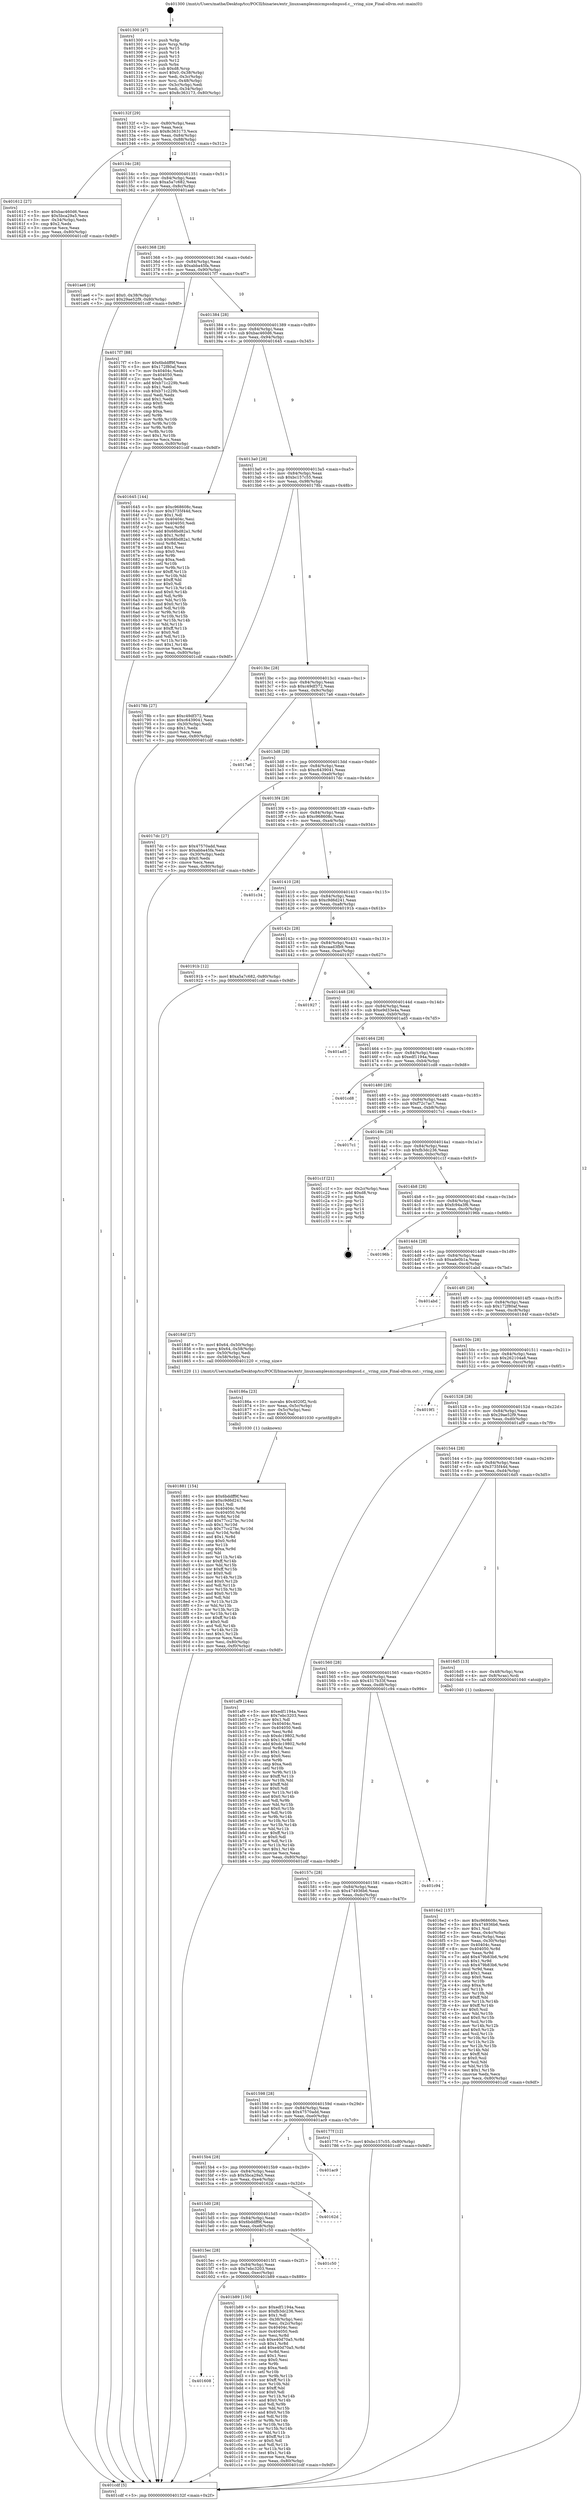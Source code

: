 digraph "0x401300" {
  label = "0x401300 (/mnt/c/Users/mathe/Desktop/tcc/POCII/binaries/extr_linuxsamplesmicmpssdmpssd.c__vring_size_Final-ollvm.out::main(0))"
  labelloc = "t"
  node[shape=record]

  Entry [label="",width=0.3,height=0.3,shape=circle,fillcolor=black,style=filled]
  "0x40132f" [label="{
     0x40132f [29]\l
     | [instrs]\l
     &nbsp;&nbsp;0x40132f \<+3\>: mov -0x80(%rbp),%eax\l
     &nbsp;&nbsp;0x401332 \<+2\>: mov %eax,%ecx\l
     &nbsp;&nbsp;0x401334 \<+6\>: sub $0x8c363173,%ecx\l
     &nbsp;&nbsp;0x40133a \<+6\>: mov %eax,-0x84(%rbp)\l
     &nbsp;&nbsp;0x401340 \<+6\>: mov %ecx,-0x88(%rbp)\l
     &nbsp;&nbsp;0x401346 \<+6\>: je 0000000000401612 \<main+0x312\>\l
  }"]
  "0x401612" [label="{
     0x401612 [27]\l
     | [instrs]\l
     &nbsp;&nbsp;0x401612 \<+5\>: mov $0xbac460d6,%eax\l
     &nbsp;&nbsp;0x401617 \<+5\>: mov $0x5bca29a5,%ecx\l
     &nbsp;&nbsp;0x40161c \<+3\>: mov -0x34(%rbp),%edx\l
     &nbsp;&nbsp;0x40161f \<+3\>: cmp $0x2,%edx\l
     &nbsp;&nbsp;0x401622 \<+3\>: cmovne %ecx,%eax\l
     &nbsp;&nbsp;0x401625 \<+3\>: mov %eax,-0x80(%rbp)\l
     &nbsp;&nbsp;0x401628 \<+5\>: jmp 0000000000401cdf \<main+0x9df\>\l
  }"]
  "0x40134c" [label="{
     0x40134c [28]\l
     | [instrs]\l
     &nbsp;&nbsp;0x40134c \<+5\>: jmp 0000000000401351 \<main+0x51\>\l
     &nbsp;&nbsp;0x401351 \<+6\>: mov -0x84(%rbp),%eax\l
     &nbsp;&nbsp;0x401357 \<+5\>: sub $0xa5a7c682,%eax\l
     &nbsp;&nbsp;0x40135c \<+6\>: mov %eax,-0x8c(%rbp)\l
     &nbsp;&nbsp;0x401362 \<+6\>: je 0000000000401ae6 \<main+0x7e6\>\l
  }"]
  "0x401cdf" [label="{
     0x401cdf [5]\l
     | [instrs]\l
     &nbsp;&nbsp;0x401cdf \<+5\>: jmp 000000000040132f \<main+0x2f\>\l
  }"]
  "0x401300" [label="{
     0x401300 [47]\l
     | [instrs]\l
     &nbsp;&nbsp;0x401300 \<+1\>: push %rbp\l
     &nbsp;&nbsp;0x401301 \<+3\>: mov %rsp,%rbp\l
     &nbsp;&nbsp;0x401304 \<+2\>: push %r15\l
     &nbsp;&nbsp;0x401306 \<+2\>: push %r14\l
     &nbsp;&nbsp;0x401308 \<+2\>: push %r13\l
     &nbsp;&nbsp;0x40130a \<+2\>: push %r12\l
     &nbsp;&nbsp;0x40130c \<+1\>: push %rbx\l
     &nbsp;&nbsp;0x40130d \<+7\>: sub $0xd8,%rsp\l
     &nbsp;&nbsp;0x401314 \<+7\>: movl $0x0,-0x38(%rbp)\l
     &nbsp;&nbsp;0x40131b \<+3\>: mov %edi,-0x3c(%rbp)\l
     &nbsp;&nbsp;0x40131e \<+4\>: mov %rsi,-0x48(%rbp)\l
     &nbsp;&nbsp;0x401322 \<+3\>: mov -0x3c(%rbp),%edi\l
     &nbsp;&nbsp;0x401325 \<+3\>: mov %edi,-0x34(%rbp)\l
     &nbsp;&nbsp;0x401328 \<+7\>: movl $0x8c363173,-0x80(%rbp)\l
  }"]
  Exit [label="",width=0.3,height=0.3,shape=circle,fillcolor=black,style=filled,peripheries=2]
  "0x401ae6" [label="{
     0x401ae6 [19]\l
     | [instrs]\l
     &nbsp;&nbsp;0x401ae6 \<+7\>: movl $0x0,-0x38(%rbp)\l
     &nbsp;&nbsp;0x401aed \<+7\>: movl $0x29ae52f9,-0x80(%rbp)\l
     &nbsp;&nbsp;0x401af4 \<+5\>: jmp 0000000000401cdf \<main+0x9df\>\l
  }"]
  "0x401368" [label="{
     0x401368 [28]\l
     | [instrs]\l
     &nbsp;&nbsp;0x401368 \<+5\>: jmp 000000000040136d \<main+0x6d\>\l
     &nbsp;&nbsp;0x40136d \<+6\>: mov -0x84(%rbp),%eax\l
     &nbsp;&nbsp;0x401373 \<+5\>: sub $0xabba45fa,%eax\l
     &nbsp;&nbsp;0x401378 \<+6\>: mov %eax,-0x90(%rbp)\l
     &nbsp;&nbsp;0x40137e \<+6\>: je 00000000004017f7 \<main+0x4f7\>\l
  }"]
  "0x401608" [label="{
     0x401608\l
  }", style=dashed]
  "0x4017f7" [label="{
     0x4017f7 [88]\l
     | [instrs]\l
     &nbsp;&nbsp;0x4017f7 \<+5\>: mov $0x6bddff9f,%eax\l
     &nbsp;&nbsp;0x4017fc \<+5\>: mov $0x172f80af,%ecx\l
     &nbsp;&nbsp;0x401801 \<+7\>: mov 0x40404c,%edx\l
     &nbsp;&nbsp;0x401808 \<+7\>: mov 0x404050,%esi\l
     &nbsp;&nbsp;0x40180f \<+2\>: mov %edx,%edi\l
     &nbsp;&nbsp;0x401811 \<+6\>: add $0xb71c229b,%edi\l
     &nbsp;&nbsp;0x401817 \<+3\>: sub $0x1,%edi\l
     &nbsp;&nbsp;0x40181a \<+6\>: sub $0xb71c229b,%edi\l
     &nbsp;&nbsp;0x401820 \<+3\>: imul %edi,%edx\l
     &nbsp;&nbsp;0x401823 \<+3\>: and $0x1,%edx\l
     &nbsp;&nbsp;0x401826 \<+3\>: cmp $0x0,%edx\l
     &nbsp;&nbsp;0x401829 \<+4\>: sete %r8b\l
     &nbsp;&nbsp;0x40182d \<+3\>: cmp $0xa,%esi\l
     &nbsp;&nbsp;0x401830 \<+4\>: setl %r9b\l
     &nbsp;&nbsp;0x401834 \<+3\>: mov %r8b,%r10b\l
     &nbsp;&nbsp;0x401837 \<+3\>: and %r9b,%r10b\l
     &nbsp;&nbsp;0x40183a \<+3\>: xor %r9b,%r8b\l
     &nbsp;&nbsp;0x40183d \<+3\>: or %r8b,%r10b\l
     &nbsp;&nbsp;0x401840 \<+4\>: test $0x1,%r10b\l
     &nbsp;&nbsp;0x401844 \<+3\>: cmovne %ecx,%eax\l
     &nbsp;&nbsp;0x401847 \<+3\>: mov %eax,-0x80(%rbp)\l
     &nbsp;&nbsp;0x40184a \<+5\>: jmp 0000000000401cdf \<main+0x9df\>\l
  }"]
  "0x401384" [label="{
     0x401384 [28]\l
     | [instrs]\l
     &nbsp;&nbsp;0x401384 \<+5\>: jmp 0000000000401389 \<main+0x89\>\l
     &nbsp;&nbsp;0x401389 \<+6\>: mov -0x84(%rbp),%eax\l
     &nbsp;&nbsp;0x40138f \<+5\>: sub $0xbac460d6,%eax\l
     &nbsp;&nbsp;0x401394 \<+6\>: mov %eax,-0x94(%rbp)\l
     &nbsp;&nbsp;0x40139a \<+6\>: je 0000000000401645 \<main+0x345\>\l
  }"]
  "0x401b89" [label="{
     0x401b89 [150]\l
     | [instrs]\l
     &nbsp;&nbsp;0x401b89 \<+5\>: mov $0xedf1194a,%eax\l
     &nbsp;&nbsp;0x401b8e \<+5\>: mov $0xfb3dc236,%ecx\l
     &nbsp;&nbsp;0x401b93 \<+2\>: mov $0x1,%dl\l
     &nbsp;&nbsp;0x401b95 \<+3\>: mov -0x38(%rbp),%esi\l
     &nbsp;&nbsp;0x401b98 \<+3\>: mov %esi,-0x2c(%rbp)\l
     &nbsp;&nbsp;0x401b9b \<+7\>: mov 0x40404c,%esi\l
     &nbsp;&nbsp;0x401ba2 \<+7\>: mov 0x404050,%edi\l
     &nbsp;&nbsp;0x401ba9 \<+3\>: mov %esi,%r8d\l
     &nbsp;&nbsp;0x401bac \<+7\>: sub $0xe40d70a5,%r8d\l
     &nbsp;&nbsp;0x401bb3 \<+4\>: sub $0x1,%r8d\l
     &nbsp;&nbsp;0x401bb7 \<+7\>: add $0xe40d70a5,%r8d\l
     &nbsp;&nbsp;0x401bbe \<+4\>: imul %r8d,%esi\l
     &nbsp;&nbsp;0x401bc2 \<+3\>: and $0x1,%esi\l
     &nbsp;&nbsp;0x401bc5 \<+3\>: cmp $0x0,%esi\l
     &nbsp;&nbsp;0x401bc8 \<+4\>: sete %r9b\l
     &nbsp;&nbsp;0x401bcc \<+3\>: cmp $0xa,%edi\l
     &nbsp;&nbsp;0x401bcf \<+4\>: setl %r10b\l
     &nbsp;&nbsp;0x401bd3 \<+3\>: mov %r9b,%r11b\l
     &nbsp;&nbsp;0x401bd6 \<+4\>: xor $0xff,%r11b\l
     &nbsp;&nbsp;0x401bda \<+3\>: mov %r10b,%bl\l
     &nbsp;&nbsp;0x401bdd \<+3\>: xor $0xff,%bl\l
     &nbsp;&nbsp;0x401be0 \<+3\>: xor $0x0,%dl\l
     &nbsp;&nbsp;0x401be3 \<+3\>: mov %r11b,%r14b\l
     &nbsp;&nbsp;0x401be6 \<+4\>: and $0x0,%r14b\l
     &nbsp;&nbsp;0x401bea \<+3\>: and %dl,%r9b\l
     &nbsp;&nbsp;0x401bed \<+3\>: mov %bl,%r15b\l
     &nbsp;&nbsp;0x401bf0 \<+4\>: and $0x0,%r15b\l
     &nbsp;&nbsp;0x401bf4 \<+3\>: and %dl,%r10b\l
     &nbsp;&nbsp;0x401bf7 \<+3\>: or %r9b,%r14b\l
     &nbsp;&nbsp;0x401bfa \<+3\>: or %r10b,%r15b\l
     &nbsp;&nbsp;0x401bfd \<+3\>: xor %r15b,%r14b\l
     &nbsp;&nbsp;0x401c00 \<+3\>: or %bl,%r11b\l
     &nbsp;&nbsp;0x401c03 \<+4\>: xor $0xff,%r11b\l
     &nbsp;&nbsp;0x401c07 \<+3\>: or $0x0,%dl\l
     &nbsp;&nbsp;0x401c0a \<+3\>: and %dl,%r11b\l
     &nbsp;&nbsp;0x401c0d \<+3\>: or %r11b,%r14b\l
     &nbsp;&nbsp;0x401c10 \<+4\>: test $0x1,%r14b\l
     &nbsp;&nbsp;0x401c14 \<+3\>: cmovne %ecx,%eax\l
     &nbsp;&nbsp;0x401c17 \<+3\>: mov %eax,-0x80(%rbp)\l
     &nbsp;&nbsp;0x401c1a \<+5\>: jmp 0000000000401cdf \<main+0x9df\>\l
  }"]
  "0x401645" [label="{
     0x401645 [144]\l
     | [instrs]\l
     &nbsp;&nbsp;0x401645 \<+5\>: mov $0xc968608c,%eax\l
     &nbsp;&nbsp;0x40164a \<+5\>: mov $0x3735f44d,%ecx\l
     &nbsp;&nbsp;0x40164f \<+2\>: mov $0x1,%dl\l
     &nbsp;&nbsp;0x401651 \<+7\>: mov 0x40404c,%esi\l
     &nbsp;&nbsp;0x401658 \<+7\>: mov 0x404050,%edi\l
     &nbsp;&nbsp;0x40165f \<+3\>: mov %esi,%r8d\l
     &nbsp;&nbsp;0x401662 \<+7\>: add $0x68bd82a1,%r8d\l
     &nbsp;&nbsp;0x401669 \<+4\>: sub $0x1,%r8d\l
     &nbsp;&nbsp;0x40166d \<+7\>: sub $0x68bd82a1,%r8d\l
     &nbsp;&nbsp;0x401674 \<+4\>: imul %r8d,%esi\l
     &nbsp;&nbsp;0x401678 \<+3\>: and $0x1,%esi\l
     &nbsp;&nbsp;0x40167b \<+3\>: cmp $0x0,%esi\l
     &nbsp;&nbsp;0x40167e \<+4\>: sete %r9b\l
     &nbsp;&nbsp;0x401682 \<+3\>: cmp $0xa,%edi\l
     &nbsp;&nbsp;0x401685 \<+4\>: setl %r10b\l
     &nbsp;&nbsp;0x401689 \<+3\>: mov %r9b,%r11b\l
     &nbsp;&nbsp;0x40168c \<+4\>: xor $0xff,%r11b\l
     &nbsp;&nbsp;0x401690 \<+3\>: mov %r10b,%bl\l
     &nbsp;&nbsp;0x401693 \<+3\>: xor $0xff,%bl\l
     &nbsp;&nbsp;0x401696 \<+3\>: xor $0x0,%dl\l
     &nbsp;&nbsp;0x401699 \<+3\>: mov %r11b,%r14b\l
     &nbsp;&nbsp;0x40169c \<+4\>: and $0x0,%r14b\l
     &nbsp;&nbsp;0x4016a0 \<+3\>: and %dl,%r9b\l
     &nbsp;&nbsp;0x4016a3 \<+3\>: mov %bl,%r15b\l
     &nbsp;&nbsp;0x4016a6 \<+4\>: and $0x0,%r15b\l
     &nbsp;&nbsp;0x4016aa \<+3\>: and %dl,%r10b\l
     &nbsp;&nbsp;0x4016ad \<+3\>: or %r9b,%r14b\l
     &nbsp;&nbsp;0x4016b0 \<+3\>: or %r10b,%r15b\l
     &nbsp;&nbsp;0x4016b3 \<+3\>: xor %r15b,%r14b\l
     &nbsp;&nbsp;0x4016b6 \<+3\>: or %bl,%r11b\l
     &nbsp;&nbsp;0x4016b9 \<+4\>: xor $0xff,%r11b\l
     &nbsp;&nbsp;0x4016bd \<+3\>: or $0x0,%dl\l
     &nbsp;&nbsp;0x4016c0 \<+3\>: and %dl,%r11b\l
     &nbsp;&nbsp;0x4016c3 \<+3\>: or %r11b,%r14b\l
     &nbsp;&nbsp;0x4016c6 \<+4\>: test $0x1,%r14b\l
     &nbsp;&nbsp;0x4016ca \<+3\>: cmovne %ecx,%eax\l
     &nbsp;&nbsp;0x4016cd \<+3\>: mov %eax,-0x80(%rbp)\l
     &nbsp;&nbsp;0x4016d0 \<+5\>: jmp 0000000000401cdf \<main+0x9df\>\l
  }"]
  "0x4013a0" [label="{
     0x4013a0 [28]\l
     | [instrs]\l
     &nbsp;&nbsp;0x4013a0 \<+5\>: jmp 00000000004013a5 \<main+0xa5\>\l
     &nbsp;&nbsp;0x4013a5 \<+6\>: mov -0x84(%rbp),%eax\l
     &nbsp;&nbsp;0x4013ab \<+5\>: sub $0xbc157c55,%eax\l
     &nbsp;&nbsp;0x4013b0 \<+6\>: mov %eax,-0x98(%rbp)\l
     &nbsp;&nbsp;0x4013b6 \<+6\>: je 000000000040178b \<main+0x48b\>\l
  }"]
  "0x4015ec" [label="{
     0x4015ec [28]\l
     | [instrs]\l
     &nbsp;&nbsp;0x4015ec \<+5\>: jmp 00000000004015f1 \<main+0x2f1\>\l
     &nbsp;&nbsp;0x4015f1 \<+6\>: mov -0x84(%rbp),%eax\l
     &nbsp;&nbsp;0x4015f7 \<+5\>: sub $0x7ebc3203,%eax\l
     &nbsp;&nbsp;0x4015fc \<+6\>: mov %eax,-0xec(%rbp)\l
     &nbsp;&nbsp;0x401602 \<+6\>: je 0000000000401b89 \<main+0x889\>\l
  }"]
  "0x40178b" [label="{
     0x40178b [27]\l
     | [instrs]\l
     &nbsp;&nbsp;0x40178b \<+5\>: mov $0xc49df372,%eax\l
     &nbsp;&nbsp;0x401790 \<+5\>: mov $0xc6439041,%ecx\l
     &nbsp;&nbsp;0x401795 \<+3\>: mov -0x30(%rbp),%edx\l
     &nbsp;&nbsp;0x401798 \<+3\>: cmp $0x1,%edx\l
     &nbsp;&nbsp;0x40179b \<+3\>: cmovl %ecx,%eax\l
     &nbsp;&nbsp;0x40179e \<+3\>: mov %eax,-0x80(%rbp)\l
     &nbsp;&nbsp;0x4017a1 \<+5\>: jmp 0000000000401cdf \<main+0x9df\>\l
  }"]
  "0x4013bc" [label="{
     0x4013bc [28]\l
     | [instrs]\l
     &nbsp;&nbsp;0x4013bc \<+5\>: jmp 00000000004013c1 \<main+0xc1\>\l
     &nbsp;&nbsp;0x4013c1 \<+6\>: mov -0x84(%rbp),%eax\l
     &nbsp;&nbsp;0x4013c7 \<+5\>: sub $0xc49df372,%eax\l
     &nbsp;&nbsp;0x4013cc \<+6\>: mov %eax,-0x9c(%rbp)\l
     &nbsp;&nbsp;0x4013d2 \<+6\>: je 00000000004017a6 \<main+0x4a6\>\l
  }"]
  "0x401c50" [label="{
     0x401c50\l
  }", style=dashed]
  "0x4017a6" [label="{
     0x4017a6\l
  }", style=dashed]
  "0x4013d8" [label="{
     0x4013d8 [28]\l
     | [instrs]\l
     &nbsp;&nbsp;0x4013d8 \<+5\>: jmp 00000000004013dd \<main+0xdd\>\l
     &nbsp;&nbsp;0x4013dd \<+6\>: mov -0x84(%rbp),%eax\l
     &nbsp;&nbsp;0x4013e3 \<+5\>: sub $0xc6439041,%eax\l
     &nbsp;&nbsp;0x4013e8 \<+6\>: mov %eax,-0xa0(%rbp)\l
     &nbsp;&nbsp;0x4013ee \<+6\>: je 00000000004017dc \<main+0x4dc\>\l
  }"]
  "0x4015d0" [label="{
     0x4015d0 [28]\l
     | [instrs]\l
     &nbsp;&nbsp;0x4015d0 \<+5\>: jmp 00000000004015d5 \<main+0x2d5\>\l
     &nbsp;&nbsp;0x4015d5 \<+6\>: mov -0x84(%rbp),%eax\l
     &nbsp;&nbsp;0x4015db \<+5\>: sub $0x6bddff9f,%eax\l
     &nbsp;&nbsp;0x4015e0 \<+6\>: mov %eax,-0xe8(%rbp)\l
     &nbsp;&nbsp;0x4015e6 \<+6\>: je 0000000000401c50 \<main+0x950\>\l
  }"]
  "0x4017dc" [label="{
     0x4017dc [27]\l
     | [instrs]\l
     &nbsp;&nbsp;0x4017dc \<+5\>: mov $0x47570add,%eax\l
     &nbsp;&nbsp;0x4017e1 \<+5\>: mov $0xabba45fa,%ecx\l
     &nbsp;&nbsp;0x4017e6 \<+3\>: mov -0x30(%rbp),%edx\l
     &nbsp;&nbsp;0x4017e9 \<+3\>: cmp $0x0,%edx\l
     &nbsp;&nbsp;0x4017ec \<+3\>: cmove %ecx,%eax\l
     &nbsp;&nbsp;0x4017ef \<+3\>: mov %eax,-0x80(%rbp)\l
     &nbsp;&nbsp;0x4017f2 \<+5\>: jmp 0000000000401cdf \<main+0x9df\>\l
  }"]
  "0x4013f4" [label="{
     0x4013f4 [28]\l
     | [instrs]\l
     &nbsp;&nbsp;0x4013f4 \<+5\>: jmp 00000000004013f9 \<main+0xf9\>\l
     &nbsp;&nbsp;0x4013f9 \<+6\>: mov -0x84(%rbp),%eax\l
     &nbsp;&nbsp;0x4013ff \<+5\>: sub $0xc968608c,%eax\l
     &nbsp;&nbsp;0x401404 \<+6\>: mov %eax,-0xa4(%rbp)\l
     &nbsp;&nbsp;0x40140a \<+6\>: je 0000000000401c34 \<main+0x934\>\l
  }"]
  "0x40162d" [label="{
     0x40162d\l
  }", style=dashed]
  "0x401c34" [label="{
     0x401c34\l
  }", style=dashed]
  "0x401410" [label="{
     0x401410 [28]\l
     | [instrs]\l
     &nbsp;&nbsp;0x401410 \<+5\>: jmp 0000000000401415 \<main+0x115\>\l
     &nbsp;&nbsp;0x401415 \<+6\>: mov -0x84(%rbp),%eax\l
     &nbsp;&nbsp;0x40141b \<+5\>: sub $0xc9d6d241,%eax\l
     &nbsp;&nbsp;0x401420 \<+6\>: mov %eax,-0xa8(%rbp)\l
     &nbsp;&nbsp;0x401426 \<+6\>: je 000000000040191b \<main+0x61b\>\l
  }"]
  "0x4015b4" [label="{
     0x4015b4 [28]\l
     | [instrs]\l
     &nbsp;&nbsp;0x4015b4 \<+5\>: jmp 00000000004015b9 \<main+0x2b9\>\l
     &nbsp;&nbsp;0x4015b9 \<+6\>: mov -0x84(%rbp),%eax\l
     &nbsp;&nbsp;0x4015bf \<+5\>: sub $0x5bca29a5,%eax\l
     &nbsp;&nbsp;0x4015c4 \<+6\>: mov %eax,-0xe4(%rbp)\l
     &nbsp;&nbsp;0x4015ca \<+6\>: je 000000000040162d \<main+0x32d\>\l
  }"]
  "0x40191b" [label="{
     0x40191b [12]\l
     | [instrs]\l
     &nbsp;&nbsp;0x40191b \<+7\>: movl $0xa5a7c682,-0x80(%rbp)\l
     &nbsp;&nbsp;0x401922 \<+5\>: jmp 0000000000401cdf \<main+0x9df\>\l
  }"]
  "0x40142c" [label="{
     0x40142c [28]\l
     | [instrs]\l
     &nbsp;&nbsp;0x40142c \<+5\>: jmp 0000000000401431 \<main+0x131\>\l
     &nbsp;&nbsp;0x401431 \<+6\>: mov -0x84(%rbp),%eax\l
     &nbsp;&nbsp;0x401437 \<+5\>: sub $0xcaad3fb9,%eax\l
     &nbsp;&nbsp;0x40143c \<+6\>: mov %eax,-0xac(%rbp)\l
     &nbsp;&nbsp;0x401442 \<+6\>: je 0000000000401927 \<main+0x627\>\l
  }"]
  "0x401ac9" [label="{
     0x401ac9\l
  }", style=dashed]
  "0x401927" [label="{
     0x401927\l
  }", style=dashed]
  "0x401448" [label="{
     0x401448 [28]\l
     | [instrs]\l
     &nbsp;&nbsp;0x401448 \<+5\>: jmp 000000000040144d \<main+0x14d\>\l
     &nbsp;&nbsp;0x40144d \<+6\>: mov -0x84(%rbp),%eax\l
     &nbsp;&nbsp;0x401453 \<+5\>: sub $0xe9d33e4a,%eax\l
     &nbsp;&nbsp;0x401458 \<+6\>: mov %eax,-0xb0(%rbp)\l
     &nbsp;&nbsp;0x40145e \<+6\>: je 0000000000401ad5 \<main+0x7d5\>\l
  }"]
  "0x401881" [label="{
     0x401881 [154]\l
     | [instrs]\l
     &nbsp;&nbsp;0x401881 \<+5\>: mov $0x6bddff9f,%esi\l
     &nbsp;&nbsp;0x401886 \<+5\>: mov $0xc9d6d241,%ecx\l
     &nbsp;&nbsp;0x40188b \<+2\>: mov $0x1,%dl\l
     &nbsp;&nbsp;0x40188d \<+8\>: mov 0x40404c,%r8d\l
     &nbsp;&nbsp;0x401895 \<+8\>: mov 0x404050,%r9d\l
     &nbsp;&nbsp;0x40189d \<+3\>: mov %r8d,%r10d\l
     &nbsp;&nbsp;0x4018a0 \<+7\>: add $0x77cc27bc,%r10d\l
     &nbsp;&nbsp;0x4018a7 \<+4\>: sub $0x1,%r10d\l
     &nbsp;&nbsp;0x4018ab \<+7\>: sub $0x77cc27bc,%r10d\l
     &nbsp;&nbsp;0x4018b2 \<+4\>: imul %r10d,%r8d\l
     &nbsp;&nbsp;0x4018b6 \<+4\>: and $0x1,%r8d\l
     &nbsp;&nbsp;0x4018ba \<+4\>: cmp $0x0,%r8d\l
     &nbsp;&nbsp;0x4018be \<+4\>: sete %r11b\l
     &nbsp;&nbsp;0x4018c2 \<+4\>: cmp $0xa,%r9d\l
     &nbsp;&nbsp;0x4018c6 \<+3\>: setl %bl\l
     &nbsp;&nbsp;0x4018c9 \<+3\>: mov %r11b,%r14b\l
     &nbsp;&nbsp;0x4018cc \<+4\>: xor $0xff,%r14b\l
     &nbsp;&nbsp;0x4018d0 \<+3\>: mov %bl,%r15b\l
     &nbsp;&nbsp;0x4018d3 \<+4\>: xor $0xff,%r15b\l
     &nbsp;&nbsp;0x4018d7 \<+3\>: xor $0x0,%dl\l
     &nbsp;&nbsp;0x4018da \<+3\>: mov %r14b,%r12b\l
     &nbsp;&nbsp;0x4018dd \<+4\>: and $0x0,%r12b\l
     &nbsp;&nbsp;0x4018e1 \<+3\>: and %dl,%r11b\l
     &nbsp;&nbsp;0x4018e4 \<+3\>: mov %r15b,%r13b\l
     &nbsp;&nbsp;0x4018e7 \<+4\>: and $0x0,%r13b\l
     &nbsp;&nbsp;0x4018eb \<+2\>: and %dl,%bl\l
     &nbsp;&nbsp;0x4018ed \<+3\>: or %r11b,%r12b\l
     &nbsp;&nbsp;0x4018f0 \<+3\>: or %bl,%r13b\l
     &nbsp;&nbsp;0x4018f3 \<+3\>: xor %r13b,%r12b\l
     &nbsp;&nbsp;0x4018f6 \<+3\>: or %r15b,%r14b\l
     &nbsp;&nbsp;0x4018f9 \<+4\>: xor $0xff,%r14b\l
     &nbsp;&nbsp;0x4018fd \<+3\>: or $0x0,%dl\l
     &nbsp;&nbsp;0x401900 \<+3\>: and %dl,%r14b\l
     &nbsp;&nbsp;0x401903 \<+3\>: or %r14b,%r12b\l
     &nbsp;&nbsp;0x401906 \<+4\>: test $0x1,%r12b\l
     &nbsp;&nbsp;0x40190a \<+3\>: cmovne %ecx,%esi\l
     &nbsp;&nbsp;0x40190d \<+3\>: mov %esi,-0x80(%rbp)\l
     &nbsp;&nbsp;0x401910 \<+6\>: mov %eax,-0xf0(%rbp)\l
     &nbsp;&nbsp;0x401916 \<+5\>: jmp 0000000000401cdf \<main+0x9df\>\l
  }"]
  "0x401ad5" [label="{
     0x401ad5\l
  }", style=dashed]
  "0x401464" [label="{
     0x401464 [28]\l
     | [instrs]\l
     &nbsp;&nbsp;0x401464 \<+5\>: jmp 0000000000401469 \<main+0x169\>\l
     &nbsp;&nbsp;0x401469 \<+6\>: mov -0x84(%rbp),%eax\l
     &nbsp;&nbsp;0x40146f \<+5\>: sub $0xedf1194a,%eax\l
     &nbsp;&nbsp;0x401474 \<+6\>: mov %eax,-0xb4(%rbp)\l
     &nbsp;&nbsp;0x40147a \<+6\>: je 0000000000401cd8 \<main+0x9d8\>\l
  }"]
  "0x40186a" [label="{
     0x40186a [23]\l
     | [instrs]\l
     &nbsp;&nbsp;0x40186a \<+10\>: movabs $0x4020f2,%rdi\l
     &nbsp;&nbsp;0x401874 \<+3\>: mov %eax,-0x5c(%rbp)\l
     &nbsp;&nbsp;0x401877 \<+3\>: mov -0x5c(%rbp),%esi\l
     &nbsp;&nbsp;0x40187a \<+2\>: mov $0x0,%al\l
     &nbsp;&nbsp;0x40187c \<+5\>: call 0000000000401030 \<printf@plt\>\l
     | [calls]\l
     &nbsp;&nbsp;0x401030 \{1\} (unknown)\l
  }"]
  "0x401cd8" [label="{
     0x401cd8\l
  }", style=dashed]
  "0x401480" [label="{
     0x401480 [28]\l
     | [instrs]\l
     &nbsp;&nbsp;0x401480 \<+5\>: jmp 0000000000401485 \<main+0x185\>\l
     &nbsp;&nbsp;0x401485 \<+6\>: mov -0x84(%rbp),%eax\l
     &nbsp;&nbsp;0x40148b \<+5\>: sub $0xf72c7ac7,%eax\l
     &nbsp;&nbsp;0x401490 \<+6\>: mov %eax,-0xb8(%rbp)\l
     &nbsp;&nbsp;0x401496 \<+6\>: je 00000000004017c1 \<main+0x4c1\>\l
  }"]
  "0x401598" [label="{
     0x401598 [28]\l
     | [instrs]\l
     &nbsp;&nbsp;0x401598 \<+5\>: jmp 000000000040159d \<main+0x29d\>\l
     &nbsp;&nbsp;0x40159d \<+6\>: mov -0x84(%rbp),%eax\l
     &nbsp;&nbsp;0x4015a3 \<+5\>: sub $0x47570add,%eax\l
     &nbsp;&nbsp;0x4015a8 \<+6\>: mov %eax,-0xe0(%rbp)\l
     &nbsp;&nbsp;0x4015ae \<+6\>: je 0000000000401ac9 \<main+0x7c9\>\l
  }"]
  "0x4017c1" [label="{
     0x4017c1\l
  }", style=dashed]
  "0x40149c" [label="{
     0x40149c [28]\l
     | [instrs]\l
     &nbsp;&nbsp;0x40149c \<+5\>: jmp 00000000004014a1 \<main+0x1a1\>\l
     &nbsp;&nbsp;0x4014a1 \<+6\>: mov -0x84(%rbp),%eax\l
     &nbsp;&nbsp;0x4014a7 \<+5\>: sub $0xfb3dc236,%eax\l
     &nbsp;&nbsp;0x4014ac \<+6\>: mov %eax,-0xbc(%rbp)\l
     &nbsp;&nbsp;0x4014b2 \<+6\>: je 0000000000401c1f \<main+0x91f\>\l
  }"]
  "0x40177f" [label="{
     0x40177f [12]\l
     | [instrs]\l
     &nbsp;&nbsp;0x40177f \<+7\>: movl $0xbc157c55,-0x80(%rbp)\l
     &nbsp;&nbsp;0x401786 \<+5\>: jmp 0000000000401cdf \<main+0x9df\>\l
  }"]
  "0x401c1f" [label="{
     0x401c1f [21]\l
     | [instrs]\l
     &nbsp;&nbsp;0x401c1f \<+3\>: mov -0x2c(%rbp),%eax\l
     &nbsp;&nbsp;0x401c22 \<+7\>: add $0xd8,%rsp\l
     &nbsp;&nbsp;0x401c29 \<+1\>: pop %rbx\l
     &nbsp;&nbsp;0x401c2a \<+2\>: pop %r12\l
     &nbsp;&nbsp;0x401c2c \<+2\>: pop %r13\l
     &nbsp;&nbsp;0x401c2e \<+2\>: pop %r14\l
     &nbsp;&nbsp;0x401c30 \<+2\>: pop %r15\l
     &nbsp;&nbsp;0x401c32 \<+1\>: pop %rbp\l
     &nbsp;&nbsp;0x401c33 \<+1\>: ret\l
  }"]
  "0x4014b8" [label="{
     0x4014b8 [28]\l
     | [instrs]\l
     &nbsp;&nbsp;0x4014b8 \<+5\>: jmp 00000000004014bd \<main+0x1bd\>\l
     &nbsp;&nbsp;0x4014bd \<+6\>: mov -0x84(%rbp),%eax\l
     &nbsp;&nbsp;0x4014c3 \<+5\>: sub $0xfc94a3f6,%eax\l
     &nbsp;&nbsp;0x4014c8 \<+6\>: mov %eax,-0xc0(%rbp)\l
     &nbsp;&nbsp;0x4014ce \<+6\>: je 000000000040196b \<main+0x66b\>\l
  }"]
  "0x40157c" [label="{
     0x40157c [28]\l
     | [instrs]\l
     &nbsp;&nbsp;0x40157c \<+5\>: jmp 0000000000401581 \<main+0x281\>\l
     &nbsp;&nbsp;0x401581 \<+6\>: mov -0x84(%rbp),%eax\l
     &nbsp;&nbsp;0x401587 \<+5\>: sub $0x474936b6,%eax\l
     &nbsp;&nbsp;0x40158c \<+6\>: mov %eax,-0xdc(%rbp)\l
     &nbsp;&nbsp;0x401592 \<+6\>: je 000000000040177f \<main+0x47f\>\l
  }"]
  "0x40196b" [label="{
     0x40196b\l
  }", style=dashed]
  "0x4014d4" [label="{
     0x4014d4 [28]\l
     | [instrs]\l
     &nbsp;&nbsp;0x4014d4 \<+5\>: jmp 00000000004014d9 \<main+0x1d9\>\l
     &nbsp;&nbsp;0x4014d9 \<+6\>: mov -0x84(%rbp),%eax\l
     &nbsp;&nbsp;0x4014df \<+5\>: sub $0xade0b1a,%eax\l
     &nbsp;&nbsp;0x4014e4 \<+6\>: mov %eax,-0xc4(%rbp)\l
     &nbsp;&nbsp;0x4014ea \<+6\>: je 0000000000401abd \<main+0x7bd\>\l
  }"]
  "0x401c94" [label="{
     0x401c94\l
  }", style=dashed]
  "0x401abd" [label="{
     0x401abd\l
  }", style=dashed]
  "0x4014f0" [label="{
     0x4014f0 [28]\l
     | [instrs]\l
     &nbsp;&nbsp;0x4014f0 \<+5\>: jmp 00000000004014f5 \<main+0x1f5\>\l
     &nbsp;&nbsp;0x4014f5 \<+6\>: mov -0x84(%rbp),%eax\l
     &nbsp;&nbsp;0x4014fb \<+5\>: sub $0x172f80af,%eax\l
     &nbsp;&nbsp;0x401500 \<+6\>: mov %eax,-0xc8(%rbp)\l
     &nbsp;&nbsp;0x401506 \<+6\>: je 000000000040184f \<main+0x54f\>\l
  }"]
  "0x4016e2" [label="{
     0x4016e2 [157]\l
     | [instrs]\l
     &nbsp;&nbsp;0x4016e2 \<+5\>: mov $0xc968608c,%ecx\l
     &nbsp;&nbsp;0x4016e7 \<+5\>: mov $0x474936b6,%edx\l
     &nbsp;&nbsp;0x4016ec \<+3\>: mov $0x1,%sil\l
     &nbsp;&nbsp;0x4016ef \<+3\>: mov %eax,-0x4c(%rbp)\l
     &nbsp;&nbsp;0x4016f2 \<+3\>: mov -0x4c(%rbp),%eax\l
     &nbsp;&nbsp;0x4016f5 \<+3\>: mov %eax,-0x30(%rbp)\l
     &nbsp;&nbsp;0x4016f8 \<+7\>: mov 0x40404c,%eax\l
     &nbsp;&nbsp;0x4016ff \<+8\>: mov 0x404050,%r8d\l
     &nbsp;&nbsp;0x401707 \<+3\>: mov %eax,%r9d\l
     &nbsp;&nbsp;0x40170a \<+7\>: add $0x479b83b6,%r9d\l
     &nbsp;&nbsp;0x401711 \<+4\>: sub $0x1,%r9d\l
     &nbsp;&nbsp;0x401715 \<+7\>: sub $0x479b83b6,%r9d\l
     &nbsp;&nbsp;0x40171c \<+4\>: imul %r9d,%eax\l
     &nbsp;&nbsp;0x401720 \<+3\>: and $0x1,%eax\l
     &nbsp;&nbsp;0x401723 \<+3\>: cmp $0x0,%eax\l
     &nbsp;&nbsp;0x401726 \<+4\>: sete %r10b\l
     &nbsp;&nbsp;0x40172a \<+4\>: cmp $0xa,%r8d\l
     &nbsp;&nbsp;0x40172e \<+4\>: setl %r11b\l
     &nbsp;&nbsp;0x401732 \<+3\>: mov %r10b,%bl\l
     &nbsp;&nbsp;0x401735 \<+3\>: xor $0xff,%bl\l
     &nbsp;&nbsp;0x401738 \<+3\>: mov %r11b,%r14b\l
     &nbsp;&nbsp;0x40173b \<+4\>: xor $0xff,%r14b\l
     &nbsp;&nbsp;0x40173f \<+4\>: xor $0x0,%sil\l
     &nbsp;&nbsp;0x401743 \<+3\>: mov %bl,%r15b\l
     &nbsp;&nbsp;0x401746 \<+4\>: and $0x0,%r15b\l
     &nbsp;&nbsp;0x40174a \<+3\>: and %sil,%r10b\l
     &nbsp;&nbsp;0x40174d \<+3\>: mov %r14b,%r12b\l
     &nbsp;&nbsp;0x401750 \<+4\>: and $0x0,%r12b\l
     &nbsp;&nbsp;0x401754 \<+3\>: and %sil,%r11b\l
     &nbsp;&nbsp;0x401757 \<+3\>: or %r10b,%r15b\l
     &nbsp;&nbsp;0x40175a \<+3\>: or %r11b,%r12b\l
     &nbsp;&nbsp;0x40175d \<+3\>: xor %r12b,%r15b\l
     &nbsp;&nbsp;0x401760 \<+3\>: or %r14b,%bl\l
     &nbsp;&nbsp;0x401763 \<+3\>: xor $0xff,%bl\l
     &nbsp;&nbsp;0x401766 \<+4\>: or $0x0,%sil\l
     &nbsp;&nbsp;0x40176a \<+3\>: and %sil,%bl\l
     &nbsp;&nbsp;0x40176d \<+3\>: or %bl,%r15b\l
     &nbsp;&nbsp;0x401770 \<+4\>: test $0x1,%r15b\l
     &nbsp;&nbsp;0x401774 \<+3\>: cmovne %edx,%ecx\l
     &nbsp;&nbsp;0x401777 \<+3\>: mov %ecx,-0x80(%rbp)\l
     &nbsp;&nbsp;0x40177a \<+5\>: jmp 0000000000401cdf \<main+0x9df\>\l
  }"]
  "0x40184f" [label="{
     0x40184f [27]\l
     | [instrs]\l
     &nbsp;&nbsp;0x40184f \<+7\>: movl $0x64,-0x50(%rbp)\l
     &nbsp;&nbsp;0x401856 \<+8\>: movq $0x64,-0x58(%rbp)\l
     &nbsp;&nbsp;0x40185e \<+3\>: mov -0x50(%rbp),%edi\l
     &nbsp;&nbsp;0x401861 \<+4\>: mov -0x58(%rbp),%rsi\l
     &nbsp;&nbsp;0x401865 \<+5\>: call 0000000000401220 \<_vring_size\>\l
     | [calls]\l
     &nbsp;&nbsp;0x401220 \{1\} (/mnt/c/Users/mathe/Desktop/tcc/POCII/binaries/extr_linuxsamplesmicmpssdmpssd.c__vring_size_Final-ollvm.out::_vring_size)\l
  }"]
  "0x40150c" [label="{
     0x40150c [28]\l
     | [instrs]\l
     &nbsp;&nbsp;0x40150c \<+5\>: jmp 0000000000401511 \<main+0x211\>\l
     &nbsp;&nbsp;0x401511 \<+6\>: mov -0x84(%rbp),%eax\l
     &nbsp;&nbsp;0x401517 \<+5\>: sub $0x262104a8,%eax\l
     &nbsp;&nbsp;0x40151c \<+6\>: mov %eax,-0xcc(%rbp)\l
     &nbsp;&nbsp;0x401522 \<+6\>: je 00000000004019f1 \<main+0x6f1\>\l
  }"]
  "0x401560" [label="{
     0x401560 [28]\l
     | [instrs]\l
     &nbsp;&nbsp;0x401560 \<+5\>: jmp 0000000000401565 \<main+0x265\>\l
     &nbsp;&nbsp;0x401565 \<+6\>: mov -0x84(%rbp),%eax\l
     &nbsp;&nbsp;0x40156b \<+5\>: sub $0x4317b33f,%eax\l
     &nbsp;&nbsp;0x401570 \<+6\>: mov %eax,-0xd8(%rbp)\l
     &nbsp;&nbsp;0x401576 \<+6\>: je 0000000000401c94 \<main+0x994\>\l
  }"]
  "0x4019f1" [label="{
     0x4019f1\l
  }", style=dashed]
  "0x401528" [label="{
     0x401528 [28]\l
     | [instrs]\l
     &nbsp;&nbsp;0x401528 \<+5\>: jmp 000000000040152d \<main+0x22d\>\l
     &nbsp;&nbsp;0x40152d \<+6\>: mov -0x84(%rbp),%eax\l
     &nbsp;&nbsp;0x401533 \<+5\>: sub $0x29ae52f9,%eax\l
     &nbsp;&nbsp;0x401538 \<+6\>: mov %eax,-0xd0(%rbp)\l
     &nbsp;&nbsp;0x40153e \<+6\>: je 0000000000401af9 \<main+0x7f9\>\l
  }"]
  "0x4016d5" [label="{
     0x4016d5 [13]\l
     | [instrs]\l
     &nbsp;&nbsp;0x4016d5 \<+4\>: mov -0x48(%rbp),%rax\l
     &nbsp;&nbsp;0x4016d9 \<+4\>: mov 0x8(%rax),%rdi\l
     &nbsp;&nbsp;0x4016dd \<+5\>: call 0000000000401040 \<atoi@plt\>\l
     | [calls]\l
     &nbsp;&nbsp;0x401040 \{1\} (unknown)\l
  }"]
  "0x401af9" [label="{
     0x401af9 [144]\l
     | [instrs]\l
     &nbsp;&nbsp;0x401af9 \<+5\>: mov $0xedf1194a,%eax\l
     &nbsp;&nbsp;0x401afe \<+5\>: mov $0x7ebc3203,%ecx\l
     &nbsp;&nbsp;0x401b03 \<+2\>: mov $0x1,%dl\l
     &nbsp;&nbsp;0x401b05 \<+7\>: mov 0x40404c,%esi\l
     &nbsp;&nbsp;0x401b0c \<+7\>: mov 0x404050,%edi\l
     &nbsp;&nbsp;0x401b13 \<+3\>: mov %esi,%r8d\l
     &nbsp;&nbsp;0x401b16 \<+7\>: sub $0xdc19802,%r8d\l
     &nbsp;&nbsp;0x401b1d \<+4\>: sub $0x1,%r8d\l
     &nbsp;&nbsp;0x401b21 \<+7\>: add $0xdc19802,%r8d\l
     &nbsp;&nbsp;0x401b28 \<+4\>: imul %r8d,%esi\l
     &nbsp;&nbsp;0x401b2c \<+3\>: and $0x1,%esi\l
     &nbsp;&nbsp;0x401b2f \<+3\>: cmp $0x0,%esi\l
     &nbsp;&nbsp;0x401b32 \<+4\>: sete %r9b\l
     &nbsp;&nbsp;0x401b36 \<+3\>: cmp $0xa,%edi\l
     &nbsp;&nbsp;0x401b39 \<+4\>: setl %r10b\l
     &nbsp;&nbsp;0x401b3d \<+3\>: mov %r9b,%r11b\l
     &nbsp;&nbsp;0x401b40 \<+4\>: xor $0xff,%r11b\l
     &nbsp;&nbsp;0x401b44 \<+3\>: mov %r10b,%bl\l
     &nbsp;&nbsp;0x401b47 \<+3\>: xor $0xff,%bl\l
     &nbsp;&nbsp;0x401b4a \<+3\>: xor $0x0,%dl\l
     &nbsp;&nbsp;0x401b4d \<+3\>: mov %r11b,%r14b\l
     &nbsp;&nbsp;0x401b50 \<+4\>: and $0x0,%r14b\l
     &nbsp;&nbsp;0x401b54 \<+3\>: and %dl,%r9b\l
     &nbsp;&nbsp;0x401b57 \<+3\>: mov %bl,%r15b\l
     &nbsp;&nbsp;0x401b5a \<+4\>: and $0x0,%r15b\l
     &nbsp;&nbsp;0x401b5e \<+3\>: and %dl,%r10b\l
     &nbsp;&nbsp;0x401b61 \<+3\>: or %r9b,%r14b\l
     &nbsp;&nbsp;0x401b64 \<+3\>: or %r10b,%r15b\l
     &nbsp;&nbsp;0x401b67 \<+3\>: xor %r15b,%r14b\l
     &nbsp;&nbsp;0x401b6a \<+3\>: or %bl,%r11b\l
     &nbsp;&nbsp;0x401b6d \<+4\>: xor $0xff,%r11b\l
     &nbsp;&nbsp;0x401b71 \<+3\>: or $0x0,%dl\l
     &nbsp;&nbsp;0x401b74 \<+3\>: and %dl,%r11b\l
     &nbsp;&nbsp;0x401b77 \<+3\>: or %r11b,%r14b\l
     &nbsp;&nbsp;0x401b7a \<+4\>: test $0x1,%r14b\l
     &nbsp;&nbsp;0x401b7e \<+3\>: cmovne %ecx,%eax\l
     &nbsp;&nbsp;0x401b81 \<+3\>: mov %eax,-0x80(%rbp)\l
     &nbsp;&nbsp;0x401b84 \<+5\>: jmp 0000000000401cdf \<main+0x9df\>\l
  }"]
  "0x401544" [label="{
     0x401544 [28]\l
     | [instrs]\l
     &nbsp;&nbsp;0x401544 \<+5\>: jmp 0000000000401549 \<main+0x249\>\l
     &nbsp;&nbsp;0x401549 \<+6\>: mov -0x84(%rbp),%eax\l
     &nbsp;&nbsp;0x40154f \<+5\>: sub $0x3735f44d,%eax\l
     &nbsp;&nbsp;0x401554 \<+6\>: mov %eax,-0xd4(%rbp)\l
     &nbsp;&nbsp;0x40155a \<+6\>: je 00000000004016d5 \<main+0x3d5\>\l
  }"]
  Entry -> "0x401300" [label=" 1"]
  "0x40132f" -> "0x401612" [label=" 1"]
  "0x40132f" -> "0x40134c" [label=" 12"]
  "0x401612" -> "0x401cdf" [label=" 1"]
  "0x401300" -> "0x40132f" [label=" 1"]
  "0x401cdf" -> "0x40132f" [label=" 12"]
  "0x401c1f" -> Exit [label=" 1"]
  "0x40134c" -> "0x401ae6" [label=" 1"]
  "0x40134c" -> "0x401368" [label=" 11"]
  "0x401b89" -> "0x401cdf" [label=" 1"]
  "0x401368" -> "0x4017f7" [label=" 1"]
  "0x401368" -> "0x401384" [label=" 10"]
  "0x4015ec" -> "0x401608" [label=" 0"]
  "0x401384" -> "0x401645" [label=" 1"]
  "0x401384" -> "0x4013a0" [label=" 9"]
  "0x401645" -> "0x401cdf" [label=" 1"]
  "0x4015ec" -> "0x401b89" [label=" 1"]
  "0x4013a0" -> "0x40178b" [label=" 1"]
  "0x4013a0" -> "0x4013bc" [label=" 8"]
  "0x4015d0" -> "0x4015ec" [label=" 1"]
  "0x4013bc" -> "0x4017a6" [label=" 0"]
  "0x4013bc" -> "0x4013d8" [label=" 8"]
  "0x4015d0" -> "0x401c50" [label=" 0"]
  "0x4013d8" -> "0x4017dc" [label=" 1"]
  "0x4013d8" -> "0x4013f4" [label=" 7"]
  "0x4015b4" -> "0x4015d0" [label=" 1"]
  "0x4013f4" -> "0x401c34" [label=" 0"]
  "0x4013f4" -> "0x401410" [label=" 7"]
  "0x4015b4" -> "0x40162d" [label=" 0"]
  "0x401410" -> "0x40191b" [label=" 1"]
  "0x401410" -> "0x40142c" [label=" 6"]
  "0x401598" -> "0x4015b4" [label=" 1"]
  "0x40142c" -> "0x401927" [label=" 0"]
  "0x40142c" -> "0x401448" [label=" 6"]
  "0x401598" -> "0x401ac9" [label=" 0"]
  "0x401448" -> "0x401ad5" [label=" 0"]
  "0x401448" -> "0x401464" [label=" 6"]
  "0x401af9" -> "0x401cdf" [label=" 1"]
  "0x401464" -> "0x401cd8" [label=" 0"]
  "0x401464" -> "0x401480" [label=" 6"]
  "0x401ae6" -> "0x401cdf" [label=" 1"]
  "0x401480" -> "0x4017c1" [label=" 0"]
  "0x401480" -> "0x40149c" [label=" 6"]
  "0x40191b" -> "0x401cdf" [label=" 1"]
  "0x40149c" -> "0x401c1f" [label=" 1"]
  "0x40149c" -> "0x4014b8" [label=" 5"]
  "0x401881" -> "0x401cdf" [label=" 1"]
  "0x4014b8" -> "0x40196b" [label=" 0"]
  "0x4014b8" -> "0x4014d4" [label=" 5"]
  "0x40184f" -> "0x40186a" [label=" 1"]
  "0x4014d4" -> "0x401abd" [label=" 0"]
  "0x4014d4" -> "0x4014f0" [label=" 5"]
  "0x4017f7" -> "0x401cdf" [label=" 1"]
  "0x4014f0" -> "0x40184f" [label=" 1"]
  "0x4014f0" -> "0x40150c" [label=" 4"]
  "0x40178b" -> "0x401cdf" [label=" 1"]
  "0x40150c" -> "0x4019f1" [label=" 0"]
  "0x40150c" -> "0x401528" [label=" 4"]
  "0x40177f" -> "0x401cdf" [label=" 1"]
  "0x401528" -> "0x401af9" [label=" 1"]
  "0x401528" -> "0x401544" [label=" 3"]
  "0x40157c" -> "0x401598" [label=" 1"]
  "0x401544" -> "0x4016d5" [label=" 1"]
  "0x401544" -> "0x401560" [label=" 2"]
  "0x4016d5" -> "0x4016e2" [label=" 1"]
  "0x4016e2" -> "0x401cdf" [label=" 1"]
  "0x4017dc" -> "0x401cdf" [label=" 1"]
  "0x401560" -> "0x401c94" [label=" 0"]
  "0x401560" -> "0x40157c" [label=" 2"]
  "0x40186a" -> "0x401881" [label=" 1"]
  "0x40157c" -> "0x40177f" [label=" 1"]
}
